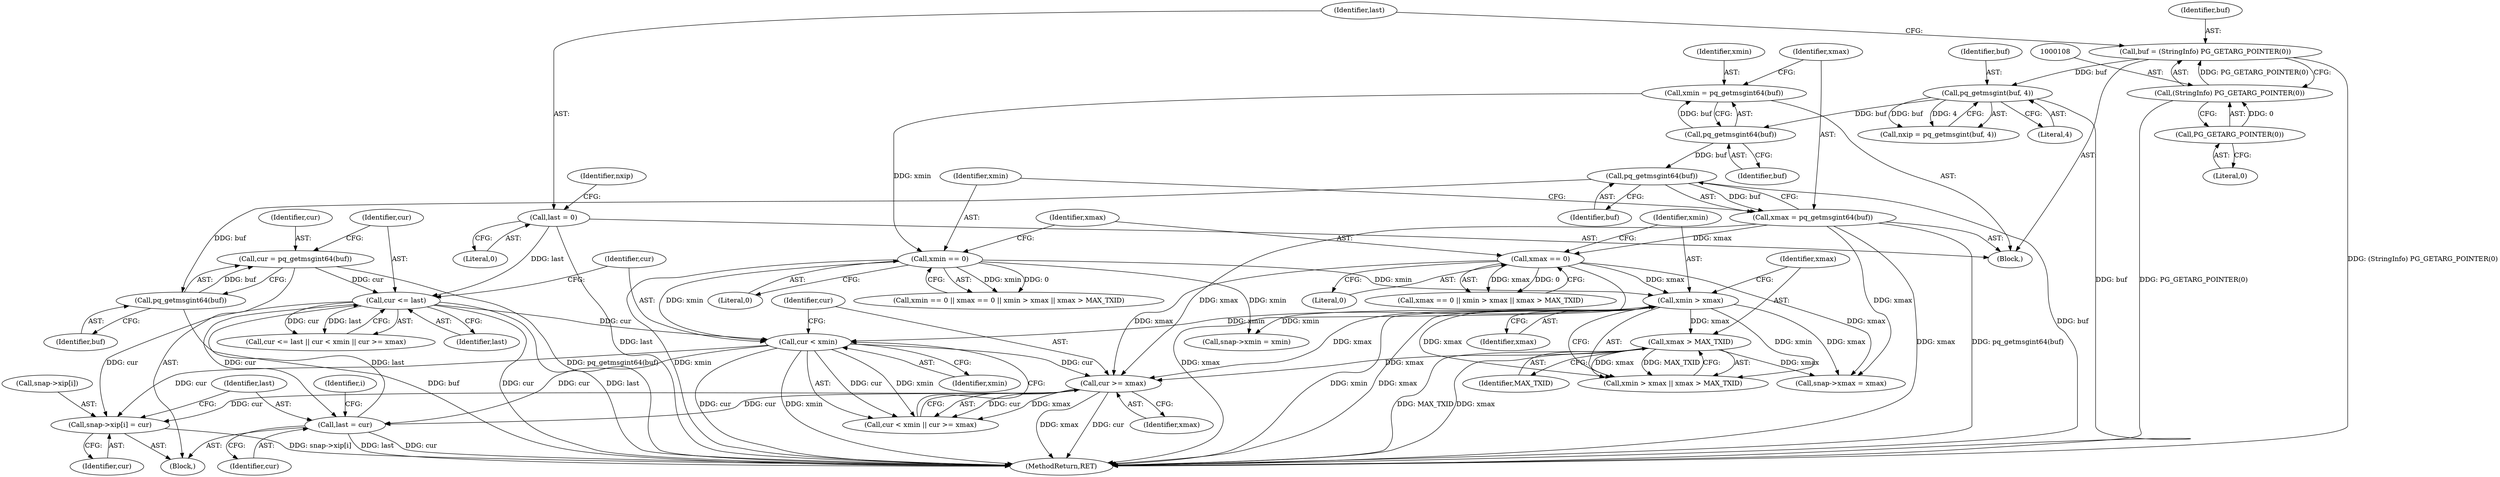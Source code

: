 digraph "0_postgres_31400a673325147e1205326008e32135a78b4d8a_19@array" {
"1000211" [label="(Call,snap->xip[i] = cur)"];
"1000200" [label="(Call,cur <= last)"];
"1000194" [label="(Call,cur = pq_getmsgint64(buf))"];
"1000196" [label="(Call,pq_getmsgint64(buf))"];
"1000140" [label="(Call,pq_getmsgint64(buf))"];
"1000136" [label="(Call,pq_getmsgint64(buf))"];
"1000122" [label="(Call,pq_getmsgint(buf, 4))"];
"1000105" [label="(Call,buf = (StringInfo) PG_GETARG_POINTER(0))"];
"1000107" [label="(Call,(StringInfo) PG_GETARG_POINTER(0))"];
"1000109" [label="(Call,PG_GETARG_POINTER(0))"];
"1000218" [label="(Call,last = cur)"];
"1000207" [label="(Call,cur >= xmax)"];
"1000204" [label="(Call,cur < xmin)"];
"1000152" [label="(Call,xmin > xmax)"];
"1000144" [label="(Call,xmin == 0)"];
"1000134" [label="(Call,xmin = pq_getmsgint64(buf))"];
"1000148" [label="(Call,xmax == 0)"];
"1000138" [label="(Call,xmax = pq_getmsgint64(buf))"];
"1000155" [label="(Call,xmax > MAX_TXID)"];
"1000113" [label="(Call,last = 0)"];
"1000204" [label="(Call,cur < xmin)"];
"1000197" [label="(Identifier,buf)"];
"1000164" [label="(Call,snap->xmin = xmin)"];
"1000138" [label="(Call,xmax = pq_getmsgint64(buf))"];
"1000191" [label="(Identifier,i)"];
"1000217" [label="(Identifier,cur)"];
"1000149" [label="(Identifier,xmax)"];
"1000155" [label="(Call,xmax > MAX_TXID)"];
"1000153" [label="(Identifier,xmin)"];
"1000203" [label="(Call,cur < xmin || cur >= xmax)"];
"1000195" [label="(Identifier,cur)"];
"1000141" [label="(Identifier,buf)"];
"1000201" [label="(Identifier,cur)"];
"1000202" [label="(Identifier,last)"];
"1000219" [label="(Identifier,last)"];
"1000194" [label="(Call,cur = pq_getmsgint64(buf))"];
"1000218" [label="(Call,last = cur)"];
"1000156" [label="(Identifier,xmax)"];
"1000157" [label="(Identifier,MAX_TXID)"];
"1000122" [label="(Call,pq_getmsgint(buf, 4))"];
"1000123" [label="(Identifier,buf)"];
"1000146" [label="(Literal,0)"];
"1000136" [label="(Call,pq_getmsgint64(buf))"];
"1000144" [label="(Call,xmin == 0)"];
"1000150" [label="(Literal,0)"];
"1000114" [label="(Identifier,last)"];
"1000220" [label="(Identifier,cur)"];
"1000145" [label="(Identifier,xmin)"];
"1000200" [label="(Call,cur <= last)"];
"1000152" [label="(Call,xmin > xmax)"];
"1000154" [label="(Identifier,xmax)"];
"1000106" [label="(Identifier,buf)"];
"1000209" [label="(Identifier,xmax)"];
"1000207" [label="(Call,cur >= xmax)"];
"1000205" [label="(Identifier,cur)"];
"1000151" [label="(Call,xmin > xmax || xmax > MAX_TXID)"];
"1000103" [label="(Block,)"];
"1000109" [label="(Call,PG_GETARG_POINTER(0))"];
"1000110" [label="(Literal,0)"];
"1000124" [label="(Literal,4)"];
"1000199" [label="(Call,cur <= last || cur < xmin || cur >= xmax)"];
"1000192" [label="(Block,)"];
"1000211" [label="(Call,snap->xip[i] = cur)"];
"1000148" [label="(Call,xmax == 0)"];
"1000113" [label="(Call,last = 0)"];
"1000231" [label="(MethodReturn,RET)"];
"1000147" [label="(Call,xmax == 0 || xmin > xmax || xmax > MAX_TXID)"];
"1000107" [label="(Call,(StringInfo) PG_GETARG_POINTER(0))"];
"1000120" [label="(Call,nxip = pq_getmsgint(buf, 4))"];
"1000169" [label="(Call,snap->xmax = xmax)"];
"1000140" [label="(Call,pq_getmsgint64(buf))"];
"1000134" [label="(Call,xmin = pq_getmsgint64(buf))"];
"1000206" [label="(Identifier,xmin)"];
"1000115" [label="(Literal,0)"];
"1000121" [label="(Identifier,nxip)"];
"1000143" [label="(Call,xmin == 0 || xmax == 0 || xmin > xmax || xmax > MAX_TXID)"];
"1000135" [label="(Identifier,xmin)"];
"1000208" [label="(Identifier,cur)"];
"1000139" [label="(Identifier,xmax)"];
"1000105" [label="(Call,buf = (StringInfo) PG_GETARG_POINTER(0))"];
"1000137" [label="(Identifier,buf)"];
"1000212" [label="(Call,snap->xip[i])"];
"1000196" [label="(Call,pq_getmsgint64(buf))"];
"1000211" -> "1000192"  [label="AST: "];
"1000211" -> "1000217"  [label="CFG: "];
"1000212" -> "1000211"  [label="AST: "];
"1000217" -> "1000211"  [label="AST: "];
"1000219" -> "1000211"  [label="CFG: "];
"1000211" -> "1000231"  [label="DDG: snap->xip[i]"];
"1000200" -> "1000211"  [label="DDG: cur"];
"1000207" -> "1000211"  [label="DDG: cur"];
"1000204" -> "1000211"  [label="DDG: cur"];
"1000200" -> "1000199"  [label="AST: "];
"1000200" -> "1000202"  [label="CFG: "];
"1000201" -> "1000200"  [label="AST: "];
"1000202" -> "1000200"  [label="AST: "];
"1000205" -> "1000200"  [label="CFG: "];
"1000199" -> "1000200"  [label="CFG: "];
"1000200" -> "1000231"  [label="DDG: cur"];
"1000200" -> "1000231"  [label="DDG: last"];
"1000200" -> "1000199"  [label="DDG: cur"];
"1000200" -> "1000199"  [label="DDG: last"];
"1000194" -> "1000200"  [label="DDG: cur"];
"1000218" -> "1000200"  [label="DDG: last"];
"1000113" -> "1000200"  [label="DDG: last"];
"1000200" -> "1000204"  [label="DDG: cur"];
"1000200" -> "1000218"  [label="DDG: cur"];
"1000194" -> "1000192"  [label="AST: "];
"1000194" -> "1000196"  [label="CFG: "];
"1000195" -> "1000194"  [label="AST: "];
"1000196" -> "1000194"  [label="AST: "];
"1000201" -> "1000194"  [label="CFG: "];
"1000194" -> "1000231"  [label="DDG: pq_getmsgint64(buf)"];
"1000196" -> "1000194"  [label="DDG: buf"];
"1000196" -> "1000197"  [label="CFG: "];
"1000197" -> "1000196"  [label="AST: "];
"1000196" -> "1000231"  [label="DDG: buf"];
"1000140" -> "1000196"  [label="DDG: buf"];
"1000140" -> "1000138"  [label="AST: "];
"1000140" -> "1000141"  [label="CFG: "];
"1000141" -> "1000140"  [label="AST: "];
"1000138" -> "1000140"  [label="CFG: "];
"1000140" -> "1000231"  [label="DDG: buf"];
"1000140" -> "1000138"  [label="DDG: buf"];
"1000136" -> "1000140"  [label="DDG: buf"];
"1000136" -> "1000134"  [label="AST: "];
"1000136" -> "1000137"  [label="CFG: "];
"1000137" -> "1000136"  [label="AST: "];
"1000134" -> "1000136"  [label="CFG: "];
"1000136" -> "1000134"  [label="DDG: buf"];
"1000122" -> "1000136"  [label="DDG: buf"];
"1000122" -> "1000120"  [label="AST: "];
"1000122" -> "1000124"  [label="CFG: "];
"1000123" -> "1000122"  [label="AST: "];
"1000124" -> "1000122"  [label="AST: "];
"1000120" -> "1000122"  [label="CFG: "];
"1000122" -> "1000231"  [label="DDG: buf"];
"1000122" -> "1000120"  [label="DDG: buf"];
"1000122" -> "1000120"  [label="DDG: 4"];
"1000105" -> "1000122"  [label="DDG: buf"];
"1000105" -> "1000103"  [label="AST: "];
"1000105" -> "1000107"  [label="CFG: "];
"1000106" -> "1000105"  [label="AST: "];
"1000107" -> "1000105"  [label="AST: "];
"1000114" -> "1000105"  [label="CFG: "];
"1000105" -> "1000231"  [label="DDG: (StringInfo) PG_GETARG_POINTER(0)"];
"1000107" -> "1000105"  [label="DDG: PG_GETARG_POINTER(0)"];
"1000107" -> "1000109"  [label="CFG: "];
"1000108" -> "1000107"  [label="AST: "];
"1000109" -> "1000107"  [label="AST: "];
"1000107" -> "1000231"  [label="DDG: PG_GETARG_POINTER(0)"];
"1000109" -> "1000107"  [label="DDG: 0"];
"1000109" -> "1000110"  [label="CFG: "];
"1000110" -> "1000109"  [label="AST: "];
"1000218" -> "1000192"  [label="AST: "];
"1000218" -> "1000220"  [label="CFG: "];
"1000219" -> "1000218"  [label="AST: "];
"1000220" -> "1000218"  [label="AST: "];
"1000191" -> "1000218"  [label="CFG: "];
"1000218" -> "1000231"  [label="DDG: last"];
"1000218" -> "1000231"  [label="DDG: cur"];
"1000207" -> "1000218"  [label="DDG: cur"];
"1000204" -> "1000218"  [label="DDG: cur"];
"1000207" -> "1000203"  [label="AST: "];
"1000207" -> "1000209"  [label="CFG: "];
"1000208" -> "1000207"  [label="AST: "];
"1000209" -> "1000207"  [label="AST: "];
"1000203" -> "1000207"  [label="CFG: "];
"1000207" -> "1000231"  [label="DDG: xmax"];
"1000207" -> "1000231"  [label="DDG: cur"];
"1000207" -> "1000203"  [label="DDG: cur"];
"1000207" -> "1000203"  [label="DDG: xmax"];
"1000204" -> "1000207"  [label="DDG: cur"];
"1000138" -> "1000207"  [label="DDG: xmax"];
"1000148" -> "1000207"  [label="DDG: xmax"];
"1000152" -> "1000207"  [label="DDG: xmax"];
"1000155" -> "1000207"  [label="DDG: xmax"];
"1000204" -> "1000203"  [label="AST: "];
"1000204" -> "1000206"  [label="CFG: "];
"1000205" -> "1000204"  [label="AST: "];
"1000206" -> "1000204"  [label="AST: "];
"1000208" -> "1000204"  [label="CFG: "];
"1000203" -> "1000204"  [label="CFG: "];
"1000204" -> "1000231"  [label="DDG: cur"];
"1000204" -> "1000231"  [label="DDG: xmin"];
"1000204" -> "1000203"  [label="DDG: cur"];
"1000204" -> "1000203"  [label="DDG: xmin"];
"1000152" -> "1000204"  [label="DDG: xmin"];
"1000144" -> "1000204"  [label="DDG: xmin"];
"1000152" -> "1000151"  [label="AST: "];
"1000152" -> "1000154"  [label="CFG: "];
"1000153" -> "1000152"  [label="AST: "];
"1000154" -> "1000152"  [label="AST: "];
"1000156" -> "1000152"  [label="CFG: "];
"1000151" -> "1000152"  [label="CFG: "];
"1000152" -> "1000231"  [label="DDG: xmin"];
"1000152" -> "1000231"  [label="DDG: xmax"];
"1000152" -> "1000151"  [label="DDG: xmin"];
"1000152" -> "1000151"  [label="DDG: xmax"];
"1000144" -> "1000152"  [label="DDG: xmin"];
"1000148" -> "1000152"  [label="DDG: xmax"];
"1000152" -> "1000155"  [label="DDG: xmax"];
"1000152" -> "1000164"  [label="DDG: xmin"];
"1000152" -> "1000169"  [label="DDG: xmax"];
"1000144" -> "1000143"  [label="AST: "];
"1000144" -> "1000146"  [label="CFG: "];
"1000145" -> "1000144"  [label="AST: "];
"1000146" -> "1000144"  [label="AST: "];
"1000149" -> "1000144"  [label="CFG: "];
"1000143" -> "1000144"  [label="CFG: "];
"1000144" -> "1000231"  [label="DDG: xmin"];
"1000144" -> "1000143"  [label="DDG: xmin"];
"1000144" -> "1000143"  [label="DDG: 0"];
"1000134" -> "1000144"  [label="DDG: xmin"];
"1000144" -> "1000164"  [label="DDG: xmin"];
"1000134" -> "1000103"  [label="AST: "];
"1000135" -> "1000134"  [label="AST: "];
"1000139" -> "1000134"  [label="CFG: "];
"1000148" -> "1000147"  [label="AST: "];
"1000148" -> "1000150"  [label="CFG: "];
"1000149" -> "1000148"  [label="AST: "];
"1000150" -> "1000148"  [label="AST: "];
"1000153" -> "1000148"  [label="CFG: "];
"1000147" -> "1000148"  [label="CFG: "];
"1000148" -> "1000231"  [label="DDG: xmax"];
"1000148" -> "1000147"  [label="DDG: xmax"];
"1000148" -> "1000147"  [label="DDG: 0"];
"1000138" -> "1000148"  [label="DDG: xmax"];
"1000148" -> "1000169"  [label="DDG: xmax"];
"1000138" -> "1000103"  [label="AST: "];
"1000139" -> "1000138"  [label="AST: "];
"1000145" -> "1000138"  [label="CFG: "];
"1000138" -> "1000231"  [label="DDG: xmax"];
"1000138" -> "1000231"  [label="DDG: pq_getmsgint64(buf)"];
"1000138" -> "1000169"  [label="DDG: xmax"];
"1000155" -> "1000151"  [label="AST: "];
"1000155" -> "1000157"  [label="CFG: "];
"1000156" -> "1000155"  [label="AST: "];
"1000157" -> "1000155"  [label="AST: "];
"1000151" -> "1000155"  [label="CFG: "];
"1000155" -> "1000231"  [label="DDG: MAX_TXID"];
"1000155" -> "1000231"  [label="DDG: xmax"];
"1000155" -> "1000151"  [label="DDG: xmax"];
"1000155" -> "1000151"  [label="DDG: MAX_TXID"];
"1000155" -> "1000169"  [label="DDG: xmax"];
"1000113" -> "1000103"  [label="AST: "];
"1000113" -> "1000115"  [label="CFG: "];
"1000114" -> "1000113"  [label="AST: "];
"1000115" -> "1000113"  [label="AST: "];
"1000121" -> "1000113"  [label="CFG: "];
"1000113" -> "1000231"  [label="DDG: last"];
}
